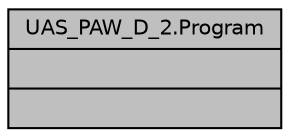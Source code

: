 digraph "UAS_PAW_D_2.Program"
{
 // LATEX_PDF_SIZE
  edge [fontname="Helvetica",fontsize="10",labelfontname="Helvetica",labelfontsize="10"];
  node [fontname="Helvetica",fontsize="10",shape=record];
  Node1 [label="{UAS_PAW_D_2.Program\n||}",height=0.2,width=0.4,color="black", fillcolor="grey75", style="filled", fontcolor="black",tooltip=" "];
}
